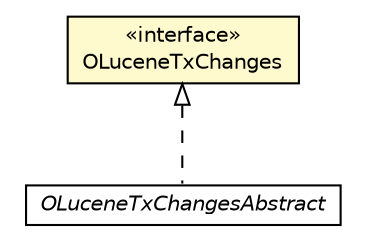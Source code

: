 #!/usr/local/bin/dot
#
# Class diagram 
# Generated by UMLGraph version R5_6-24-gf6e263 (http://www.umlgraph.org/)
#

digraph G {
	edge [fontname="Helvetica",fontsize=10,labelfontname="Helvetica",labelfontsize=10];
	node [fontname="Helvetica",fontsize=10,shape=plaintext];
	nodesep=0.25;
	ranksep=0.5;
	// com.orientechnologies.lucene.tx.OLuceneTxChangesAbstract
	c2432450 [label=<<table title="com.orientechnologies.lucene.tx.OLuceneTxChangesAbstract" border="0" cellborder="1" cellspacing="0" cellpadding="2" port="p" href="./OLuceneTxChangesAbstract.html">
		<tr><td><table border="0" cellspacing="0" cellpadding="1">
<tr><td align="center" balign="center"><font face="Helvetica-Oblique"> OLuceneTxChangesAbstract </font></td></tr>
		</table></td></tr>
		</table>>, URL="./OLuceneTxChangesAbstract.html", fontname="Helvetica", fontcolor="black", fontsize=10.0];
	// com.orientechnologies.lucene.tx.OLuceneTxChanges
	c2432451 [label=<<table title="com.orientechnologies.lucene.tx.OLuceneTxChanges" border="0" cellborder="1" cellspacing="0" cellpadding="2" port="p" bgcolor="lemonChiffon" href="./OLuceneTxChanges.html">
		<tr><td><table border="0" cellspacing="0" cellpadding="1">
<tr><td align="center" balign="center"> &#171;interface&#187; </td></tr>
<tr><td align="center" balign="center"> OLuceneTxChanges </td></tr>
		</table></td></tr>
		</table>>, URL="./OLuceneTxChanges.html", fontname="Helvetica", fontcolor="black", fontsize=10.0];
	//com.orientechnologies.lucene.tx.OLuceneTxChangesAbstract implements com.orientechnologies.lucene.tx.OLuceneTxChanges
	c2432451:p -> c2432450:p [dir=back,arrowtail=empty,style=dashed];
}

